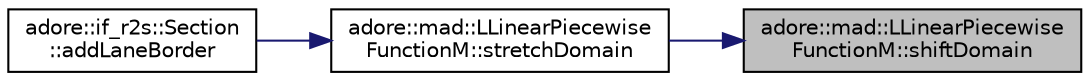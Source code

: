 digraph "adore::mad::LLinearPiecewiseFunctionM::shiftDomain"
{
 // LATEX_PDF_SIZE
  edge [fontname="Helvetica",fontsize="10",labelfontname="Helvetica",labelfontsize="10"];
  node [fontname="Helvetica",fontsize="10",shape=record];
  rankdir="RL";
  Node1 [label="adore::mad::LLinearPiecewise\lFunctionM::shiftDomain",height=0.2,width=0.4,color="black", fillcolor="grey75", style="filled", fontcolor="black",tooltip=" "];
  Node1 -> Node2 [dir="back",color="midnightblue",fontsize="10",style="solid",fontname="Helvetica"];
  Node2 [label="adore::mad::LLinearPiecewise\lFunctionM::stretchDomain",height=0.2,width=0.4,color="black", fillcolor="white", style="filled",URL="$classadore_1_1mad_1_1LLinearPiecewiseFunctionM.html#a2e10175096108e1145aab80a89771a0c",tooltip=" "];
  Node2 -> Node3 [dir="back",color="midnightblue",fontsize="10",style="solid",fontname="Helvetica"];
  Node3 [label="adore::if_r2s::Section\l::addLaneBorder",height=0.2,width=0.4,color="black", fillcolor="white", style="filled",URL="$classadore_1_1if__r2s_1_1Section.html#ac2a79bd477919d85ff70b4721939c0e7",tooltip="add lane border to section, determine its valid range"];
}
